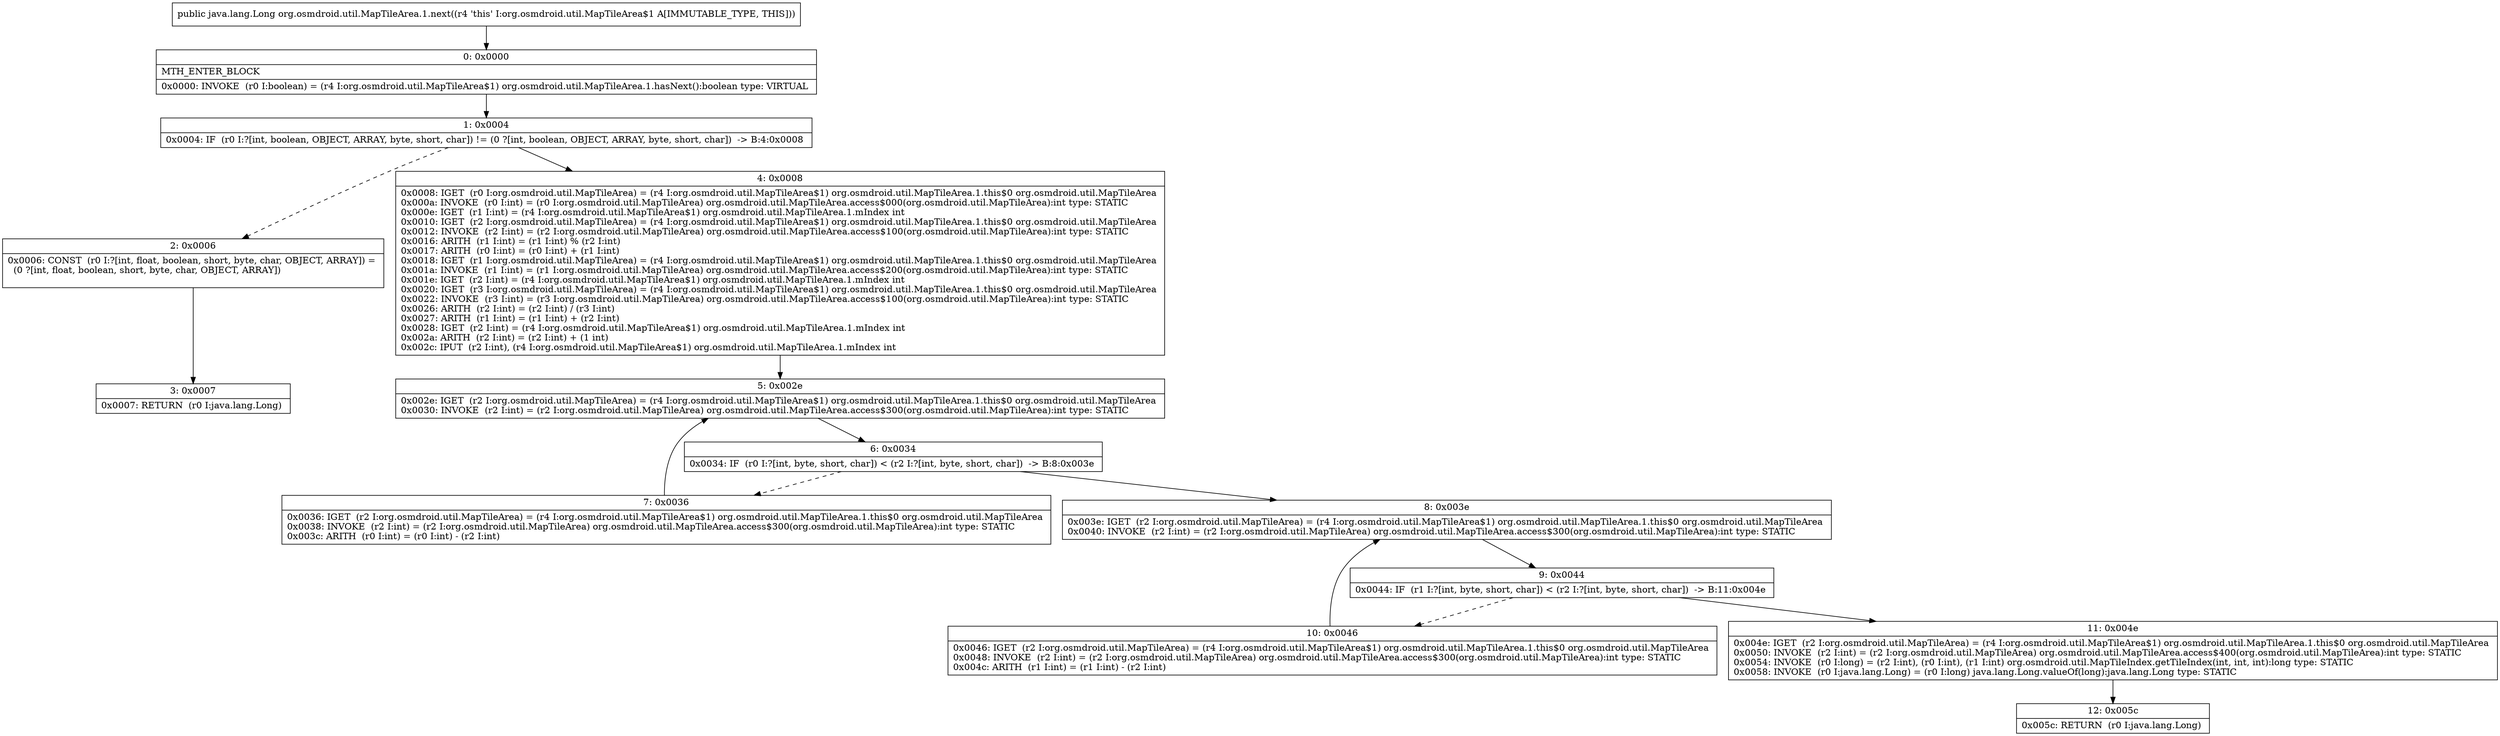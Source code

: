 digraph "CFG fororg.osmdroid.util.MapTileArea.1.next()Ljava\/lang\/Long;" {
Node_0 [shape=record,label="{0\:\ 0x0000|MTH_ENTER_BLOCK\l|0x0000: INVOKE  (r0 I:boolean) = (r4 I:org.osmdroid.util.MapTileArea$1) org.osmdroid.util.MapTileArea.1.hasNext():boolean type: VIRTUAL \l}"];
Node_1 [shape=record,label="{1\:\ 0x0004|0x0004: IF  (r0 I:?[int, boolean, OBJECT, ARRAY, byte, short, char]) != (0 ?[int, boolean, OBJECT, ARRAY, byte, short, char])  \-\> B:4:0x0008 \l}"];
Node_2 [shape=record,label="{2\:\ 0x0006|0x0006: CONST  (r0 I:?[int, float, boolean, short, byte, char, OBJECT, ARRAY]) = \l  (0 ?[int, float, boolean, short, byte, char, OBJECT, ARRAY])\l \l}"];
Node_3 [shape=record,label="{3\:\ 0x0007|0x0007: RETURN  (r0 I:java.lang.Long) \l}"];
Node_4 [shape=record,label="{4\:\ 0x0008|0x0008: IGET  (r0 I:org.osmdroid.util.MapTileArea) = (r4 I:org.osmdroid.util.MapTileArea$1) org.osmdroid.util.MapTileArea.1.this$0 org.osmdroid.util.MapTileArea \l0x000a: INVOKE  (r0 I:int) = (r0 I:org.osmdroid.util.MapTileArea) org.osmdroid.util.MapTileArea.access$000(org.osmdroid.util.MapTileArea):int type: STATIC \l0x000e: IGET  (r1 I:int) = (r4 I:org.osmdroid.util.MapTileArea$1) org.osmdroid.util.MapTileArea.1.mIndex int \l0x0010: IGET  (r2 I:org.osmdroid.util.MapTileArea) = (r4 I:org.osmdroid.util.MapTileArea$1) org.osmdroid.util.MapTileArea.1.this$0 org.osmdroid.util.MapTileArea \l0x0012: INVOKE  (r2 I:int) = (r2 I:org.osmdroid.util.MapTileArea) org.osmdroid.util.MapTileArea.access$100(org.osmdroid.util.MapTileArea):int type: STATIC \l0x0016: ARITH  (r1 I:int) = (r1 I:int) % (r2 I:int) \l0x0017: ARITH  (r0 I:int) = (r0 I:int) + (r1 I:int) \l0x0018: IGET  (r1 I:org.osmdroid.util.MapTileArea) = (r4 I:org.osmdroid.util.MapTileArea$1) org.osmdroid.util.MapTileArea.1.this$0 org.osmdroid.util.MapTileArea \l0x001a: INVOKE  (r1 I:int) = (r1 I:org.osmdroid.util.MapTileArea) org.osmdroid.util.MapTileArea.access$200(org.osmdroid.util.MapTileArea):int type: STATIC \l0x001e: IGET  (r2 I:int) = (r4 I:org.osmdroid.util.MapTileArea$1) org.osmdroid.util.MapTileArea.1.mIndex int \l0x0020: IGET  (r3 I:org.osmdroid.util.MapTileArea) = (r4 I:org.osmdroid.util.MapTileArea$1) org.osmdroid.util.MapTileArea.1.this$0 org.osmdroid.util.MapTileArea \l0x0022: INVOKE  (r3 I:int) = (r3 I:org.osmdroid.util.MapTileArea) org.osmdroid.util.MapTileArea.access$100(org.osmdroid.util.MapTileArea):int type: STATIC \l0x0026: ARITH  (r2 I:int) = (r2 I:int) \/ (r3 I:int) \l0x0027: ARITH  (r1 I:int) = (r1 I:int) + (r2 I:int) \l0x0028: IGET  (r2 I:int) = (r4 I:org.osmdroid.util.MapTileArea$1) org.osmdroid.util.MapTileArea.1.mIndex int \l0x002a: ARITH  (r2 I:int) = (r2 I:int) + (1 int) \l0x002c: IPUT  (r2 I:int), (r4 I:org.osmdroid.util.MapTileArea$1) org.osmdroid.util.MapTileArea.1.mIndex int \l}"];
Node_5 [shape=record,label="{5\:\ 0x002e|0x002e: IGET  (r2 I:org.osmdroid.util.MapTileArea) = (r4 I:org.osmdroid.util.MapTileArea$1) org.osmdroid.util.MapTileArea.1.this$0 org.osmdroid.util.MapTileArea \l0x0030: INVOKE  (r2 I:int) = (r2 I:org.osmdroid.util.MapTileArea) org.osmdroid.util.MapTileArea.access$300(org.osmdroid.util.MapTileArea):int type: STATIC \l}"];
Node_6 [shape=record,label="{6\:\ 0x0034|0x0034: IF  (r0 I:?[int, byte, short, char]) \< (r2 I:?[int, byte, short, char])  \-\> B:8:0x003e \l}"];
Node_7 [shape=record,label="{7\:\ 0x0036|0x0036: IGET  (r2 I:org.osmdroid.util.MapTileArea) = (r4 I:org.osmdroid.util.MapTileArea$1) org.osmdroid.util.MapTileArea.1.this$0 org.osmdroid.util.MapTileArea \l0x0038: INVOKE  (r2 I:int) = (r2 I:org.osmdroid.util.MapTileArea) org.osmdroid.util.MapTileArea.access$300(org.osmdroid.util.MapTileArea):int type: STATIC \l0x003c: ARITH  (r0 I:int) = (r0 I:int) \- (r2 I:int) \l}"];
Node_8 [shape=record,label="{8\:\ 0x003e|0x003e: IGET  (r2 I:org.osmdroid.util.MapTileArea) = (r4 I:org.osmdroid.util.MapTileArea$1) org.osmdroid.util.MapTileArea.1.this$0 org.osmdroid.util.MapTileArea \l0x0040: INVOKE  (r2 I:int) = (r2 I:org.osmdroid.util.MapTileArea) org.osmdroid.util.MapTileArea.access$300(org.osmdroid.util.MapTileArea):int type: STATIC \l}"];
Node_9 [shape=record,label="{9\:\ 0x0044|0x0044: IF  (r1 I:?[int, byte, short, char]) \< (r2 I:?[int, byte, short, char])  \-\> B:11:0x004e \l}"];
Node_10 [shape=record,label="{10\:\ 0x0046|0x0046: IGET  (r2 I:org.osmdroid.util.MapTileArea) = (r4 I:org.osmdroid.util.MapTileArea$1) org.osmdroid.util.MapTileArea.1.this$0 org.osmdroid.util.MapTileArea \l0x0048: INVOKE  (r2 I:int) = (r2 I:org.osmdroid.util.MapTileArea) org.osmdroid.util.MapTileArea.access$300(org.osmdroid.util.MapTileArea):int type: STATIC \l0x004c: ARITH  (r1 I:int) = (r1 I:int) \- (r2 I:int) \l}"];
Node_11 [shape=record,label="{11\:\ 0x004e|0x004e: IGET  (r2 I:org.osmdroid.util.MapTileArea) = (r4 I:org.osmdroid.util.MapTileArea$1) org.osmdroid.util.MapTileArea.1.this$0 org.osmdroid.util.MapTileArea \l0x0050: INVOKE  (r2 I:int) = (r2 I:org.osmdroid.util.MapTileArea) org.osmdroid.util.MapTileArea.access$400(org.osmdroid.util.MapTileArea):int type: STATIC \l0x0054: INVOKE  (r0 I:long) = (r2 I:int), (r0 I:int), (r1 I:int) org.osmdroid.util.MapTileIndex.getTileIndex(int, int, int):long type: STATIC \l0x0058: INVOKE  (r0 I:java.lang.Long) = (r0 I:long) java.lang.Long.valueOf(long):java.lang.Long type: STATIC \l}"];
Node_12 [shape=record,label="{12\:\ 0x005c|0x005c: RETURN  (r0 I:java.lang.Long) \l}"];
MethodNode[shape=record,label="{public java.lang.Long org.osmdroid.util.MapTileArea.1.next((r4 'this' I:org.osmdroid.util.MapTileArea$1 A[IMMUTABLE_TYPE, THIS])) }"];
MethodNode -> Node_0;
Node_0 -> Node_1;
Node_1 -> Node_2[style=dashed];
Node_1 -> Node_4;
Node_2 -> Node_3;
Node_4 -> Node_5;
Node_5 -> Node_6;
Node_6 -> Node_7[style=dashed];
Node_6 -> Node_8;
Node_7 -> Node_5;
Node_8 -> Node_9;
Node_9 -> Node_10[style=dashed];
Node_9 -> Node_11;
Node_10 -> Node_8;
Node_11 -> Node_12;
}

